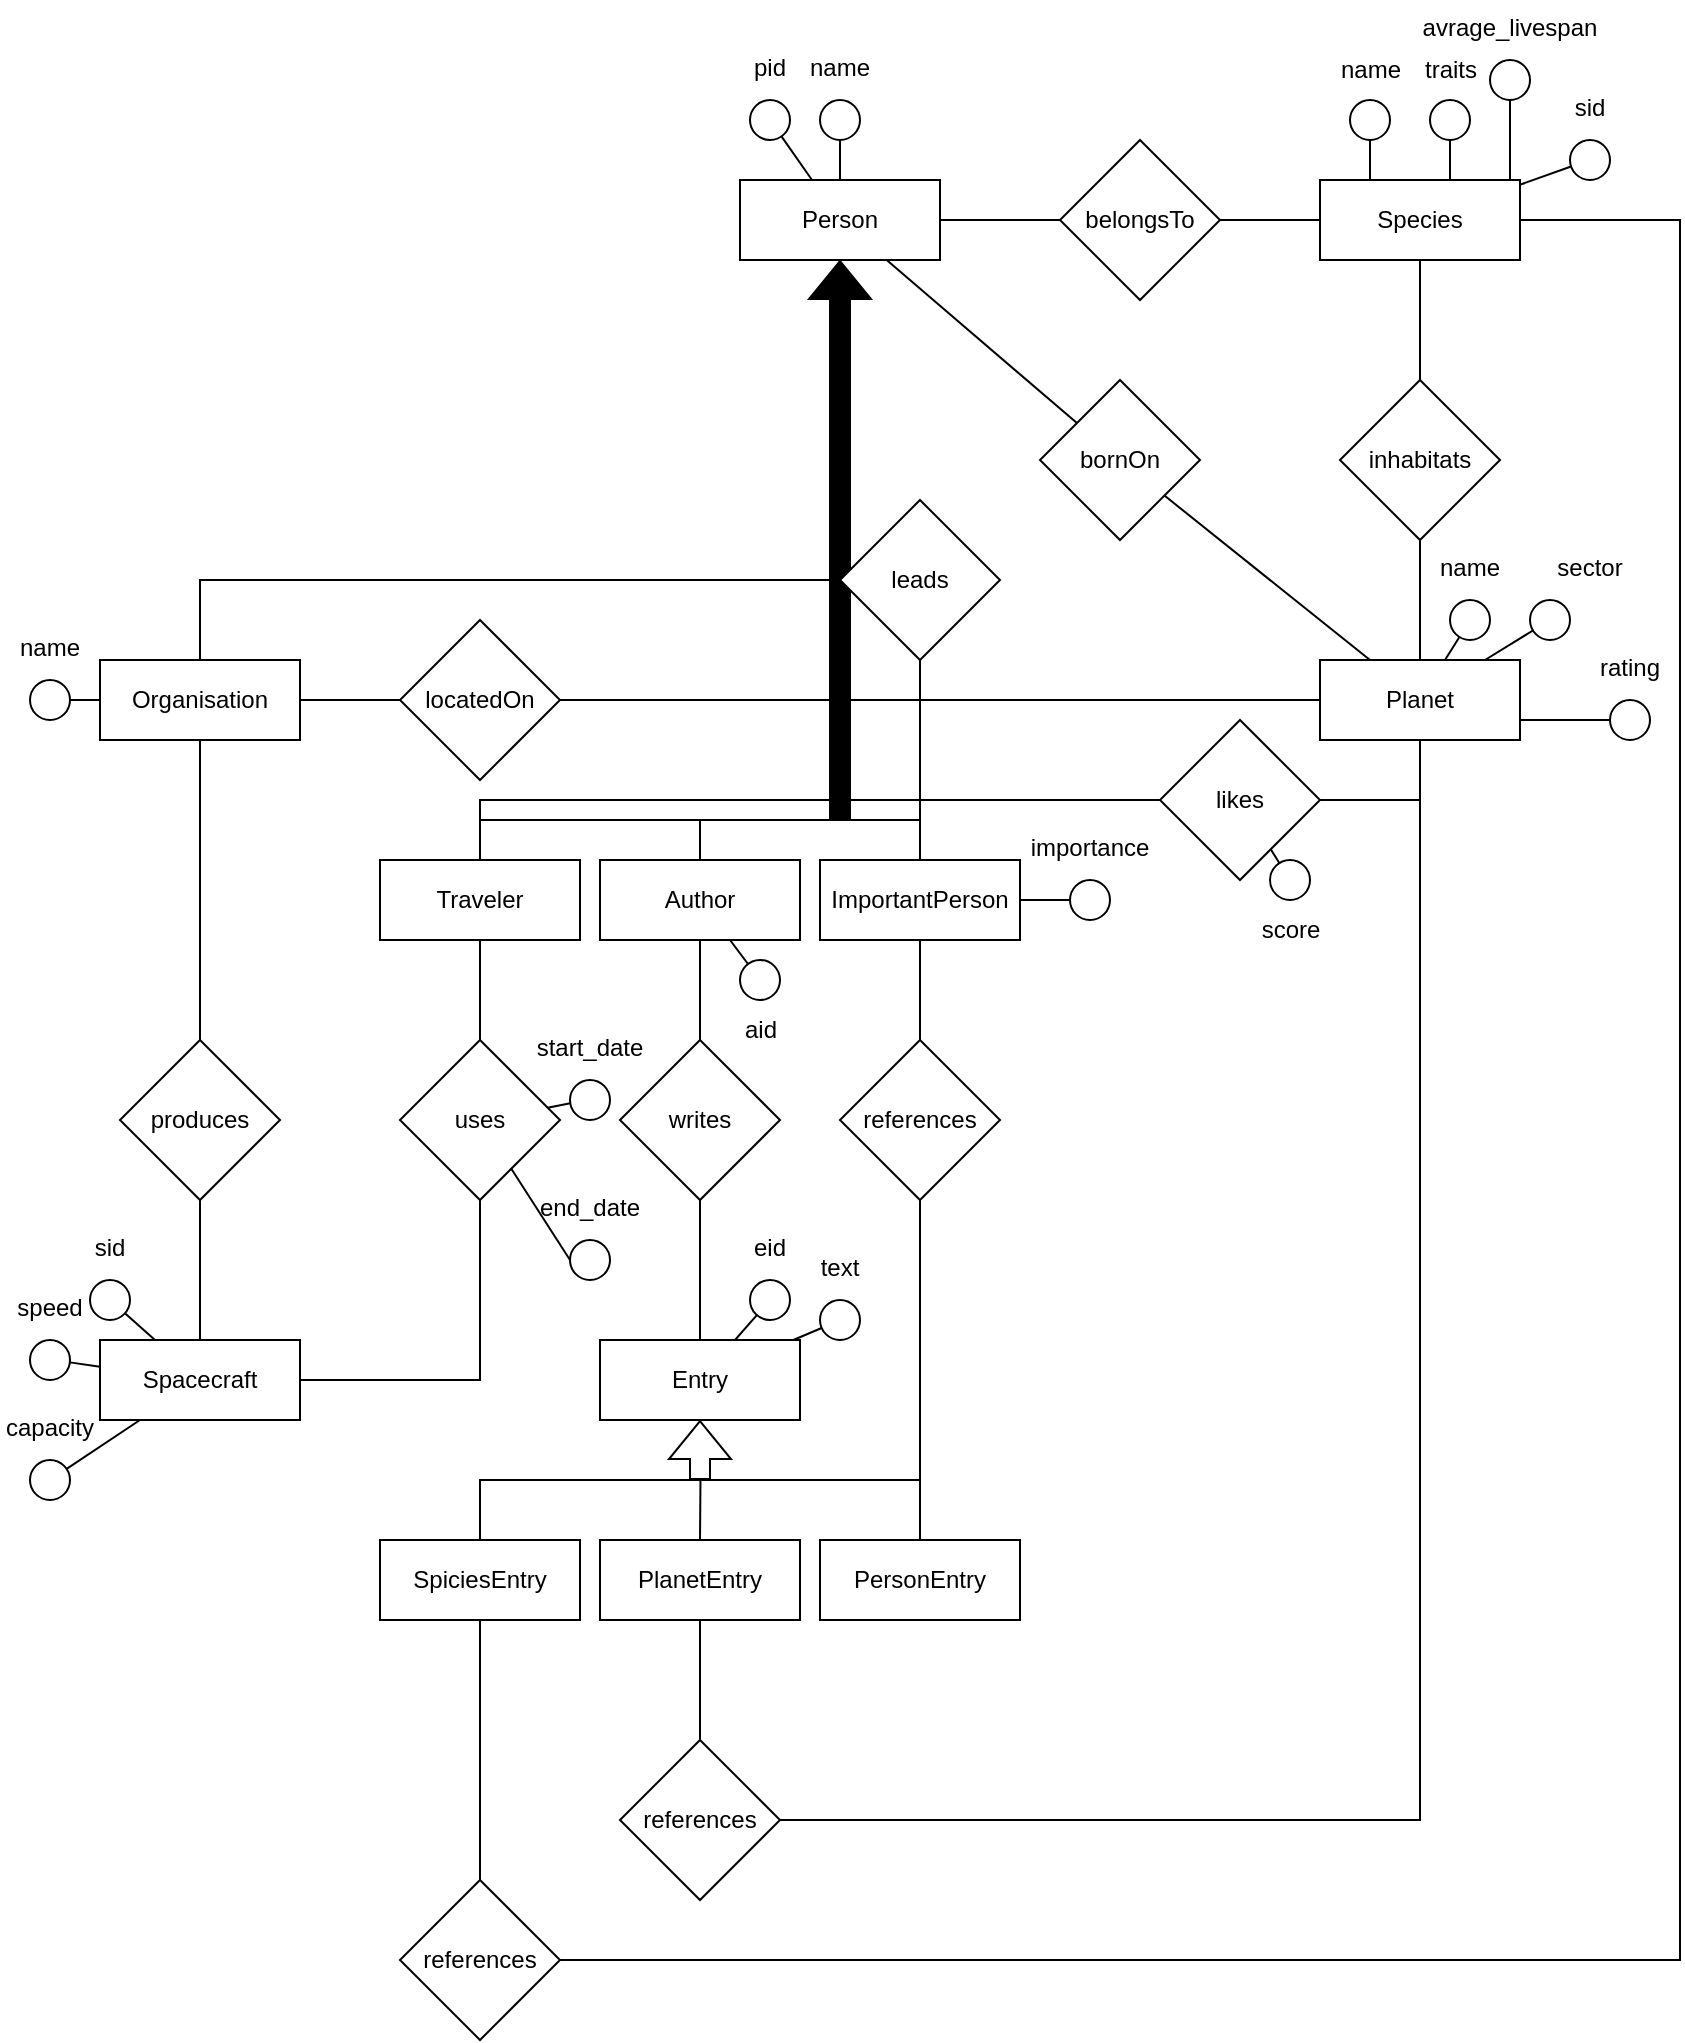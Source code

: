 <mxfile version="24.4.0" type="github">
  <diagram name="Page-1" id="EGjIxekPwjg60Np0V5Q-">
    <mxGraphModel dx="2193" dy="1385" grid="1" gridSize="10" guides="1" tooltips="1" connect="1" arrows="1" fold="1" page="1" pageScale="1" pageWidth="850" pageHeight="1100" math="0" shadow="0">
      <root>
        <mxCell id="0" />
        <mxCell id="1" parent="0" />
        <mxCell id="11CK9iJi00jFI3J6nmtW-14" value="" style="edgeStyle=orthogonalEdgeStyle;rounded=0;orthogonalLoop=1;jettySize=auto;html=1;fontFamily=Helvetica;fontSize=12;fontColor=default;endArrow=none;endFill=0;" edge="1" parent="1" source="11CK9iJi00jFI3J6nmtW-12">
          <mxGeometry relative="1" as="geometry">
            <mxPoint x="220" y="410" as="targetPoint" />
          </mxGeometry>
        </mxCell>
        <mxCell id="11CK9iJi00jFI3J6nmtW-18" value="" style="edgeStyle=orthogonalEdgeStyle;rounded=0;orthogonalLoop=1;jettySize=auto;html=1;fontFamily=Helvetica;fontSize=12;fontColor=default;endArrow=none;endFill=0;" edge="1" parent="1" source="11CK9iJi00jFI3J6nmtW-12" target="11CK9iJi00jFI3J6nmtW-17">
          <mxGeometry relative="1" as="geometry" />
        </mxCell>
        <mxCell id="11CK9iJi00jFI3J6nmtW-87" value="" style="edgeStyle=none;rounded=0;orthogonalLoop=1;jettySize=auto;html=1;strokeColor=default;align=center;verticalAlign=middle;fontFamily=Helvetica;fontSize=12;fontColor=default;labelBackgroundColor=default;endArrow=none;endFill=0;" edge="1" parent="1" source="11CK9iJi00jFI3J6nmtW-12" target="11CK9iJi00jFI3J6nmtW-86">
          <mxGeometry relative="1" as="geometry" />
        </mxCell>
        <mxCell id="11CK9iJi00jFI3J6nmtW-12" value="Person" style="whiteSpace=wrap;html=1;align=center;rounded=0;strokeColor=default;verticalAlign=middle;fontFamily=Helvetica;fontSize=12;fontColor=default;fillColor=default;" vertex="1" parent="1">
          <mxGeometry x="170" y="430" width="100" height="40" as="geometry" />
        </mxCell>
        <mxCell id="11CK9iJi00jFI3J6nmtW-26" value="" style="edgeStyle=orthogonalEdgeStyle;rounded=0;orthogonalLoop=1;jettySize=auto;html=1;fontFamily=Helvetica;fontSize=12;fontColor=default;endArrow=none;endFill=0;" edge="1" parent="1" source="11CK9iJi00jFI3J6nmtW-16" target="11CK9iJi00jFI3J6nmtW-25">
          <mxGeometry relative="1" as="geometry" />
        </mxCell>
        <mxCell id="11CK9iJi00jFI3J6nmtW-16" value="Species" style="whiteSpace=wrap;html=1;align=center;rounded=0;strokeColor=default;verticalAlign=middle;fontFamily=Helvetica;fontSize=12;fontColor=default;fillColor=default;" vertex="1" parent="1">
          <mxGeometry x="460" y="430" width="100" height="40" as="geometry" />
        </mxCell>
        <mxCell id="11CK9iJi00jFI3J6nmtW-19" value="" style="edgeStyle=orthogonalEdgeStyle;rounded=0;orthogonalLoop=1;jettySize=auto;html=1;fontFamily=Helvetica;fontSize=12;fontColor=default;endArrow=none;endFill=0;" edge="1" parent="1" source="11CK9iJi00jFI3J6nmtW-17" target="11CK9iJi00jFI3J6nmtW-16">
          <mxGeometry relative="1" as="geometry" />
        </mxCell>
        <mxCell id="11CK9iJi00jFI3J6nmtW-17" value="belongsTo" style="rhombus;whiteSpace=wrap;html=1;rounded=0;" vertex="1" parent="1">
          <mxGeometry x="330" y="410" width="80" height="80" as="geometry" />
        </mxCell>
        <mxCell id="11CK9iJi00jFI3J6nmtW-20" value="&lt;div&gt;Planet&lt;/div&gt;" style="whiteSpace=wrap;html=1;align=center;rounded=0;strokeColor=default;verticalAlign=middle;fontFamily=Helvetica;fontSize=12;fontColor=default;fillColor=default;" vertex="1" parent="1">
          <mxGeometry x="460" y="670" width="100" height="40" as="geometry" />
        </mxCell>
        <mxCell id="11CK9iJi00jFI3J6nmtW-27" value="" style="edgeStyle=orthogonalEdgeStyle;rounded=0;orthogonalLoop=1;jettySize=auto;html=1;fontFamily=Helvetica;fontSize=12;fontColor=default;endArrow=none;endFill=0;" edge="1" parent="1" source="11CK9iJi00jFI3J6nmtW-25" target="11CK9iJi00jFI3J6nmtW-20">
          <mxGeometry relative="1" as="geometry" />
        </mxCell>
        <mxCell id="11CK9iJi00jFI3J6nmtW-25" value="inhabitats" style="rhombus;whiteSpace=wrap;html=1;rounded=0;" vertex="1" parent="1">
          <mxGeometry x="470" y="530" width="80" height="80" as="geometry" />
        </mxCell>
        <mxCell id="11CK9iJi00jFI3J6nmtW-34" style="edgeStyle=orthogonalEdgeStyle;rounded=0;orthogonalLoop=1;jettySize=auto;html=1;entryX=0.75;entryY=0;entryDx=0;entryDy=0;strokeColor=default;align=center;verticalAlign=middle;fontFamily=Helvetica;fontSize=12;fontColor=default;labelBackgroundColor=default;endArrow=none;endFill=0;" edge="1" parent="1" target="11CK9iJi00jFI3J6nmtW-16">
          <mxGeometry relative="1" as="geometry">
            <mxPoint x="525" y="400" as="sourcePoint" />
            <Array as="points">
              <mxPoint x="525" y="430" />
            </Array>
          </mxGeometry>
        </mxCell>
        <mxCell id="11CK9iJi00jFI3J6nmtW-44" value="" style="group" vertex="1" connectable="0" parent="1">
          <mxGeometry x="460" y="360" width="50" height="50" as="geometry" />
        </mxCell>
        <mxCell id="11CK9iJi00jFI3J6nmtW-41" value="" style="ellipse;whiteSpace=wrap;html=1;aspect=fixed;rounded=0;strokeColor=default;align=center;verticalAlign=middle;fontFamily=Helvetica;fontSize=12;fontColor=default;labelBackgroundColor=default;fillColor=default;" vertex="1" parent="11CK9iJi00jFI3J6nmtW-44">
          <mxGeometry x="15" y="30" width="20" height="20" as="geometry" />
        </mxCell>
        <mxCell id="11CK9iJi00jFI3J6nmtW-43" value="name" style="text;html=1;align=center;verticalAlign=middle;resizable=0;points=[];autosize=1;strokeColor=none;fillColor=none;fontFamily=Helvetica;fontSize=12;fontColor=default;labelBackgroundColor=default;" vertex="1" parent="11CK9iJi00jFI3J6nmtW-44">
          <mxGeometry width="50" height="30" as="geometry" />
        </mxCell>
        <mxCell id="11CK9iJi00jFI3J6nmtW-46" value="" style="group" vertex="1" connectable="0" parent="1">
          <mxGeometry x="500" y="360" width="50" height="50" as="geometry" />
        </mxCell>
        <mxCell id="11CK9iJi00jFI3J6nmtW-47" value="" style="ellipse;whiteSpace=wrap;html=1;aspect=fixed;rounded=0;strokeColor=default;align=center;verticalAlign=middle;fontFamily=Helvetica;fontSize=12;fontColor=default;labelBackgroundColor=default;fillColor=default;" vertex="1" parent="11CK9iJi00jFI3J6nmtW-46">
          <mxGeometry x="15" y="30" width="20" height="20" as="geometry" />
        </mxCell>
        <mxCell id="11CK9iJi00jFI3J6nmtW-48" value="traits" style="text;html=1;align=center;verticalAlign=middle;resizable=0;points=[];autosize=1;strokeColor=none;fillColor=none;fontFamily=Helvetica;fontSize=12;fontColor=default;labelBackgroundColor=default;" vertex="1" parent="11CK9iJi00jFI3J6nmtW-46">
          <mxGeometry width="50" height="30" as="geometry" />
        </mxCell>
        <mxCell id="11CK9iJi00jFI3J6nmtW-57" value="avrage_livespan" style="group" vertex="1" connectable="0" parent="1">
          <mxGeometry x="530" y="340" width="50" height="50" as="geometry" />
        </mxCell>
        <mxCell id="11CK9iJi00jFI3J6nmtW-58" value="" style="ellipse;whiteSpace=wrap;html=1;aspect=fixed;rounded=0;strokeColor=default;align=center;verticalAlign=middle;fontFamily=Helvetica;fontSize=12;fontColor=default;labelBackgroundColor=default;fillColor=default;" vertex="1" parent="11CK9iJi00jFI3J6nmtW-57">
          <mxGeometry x="15" y="30" width="20" height="20" as="geometry" />
        </mxCell>
        <mxCell id="11CK9iJi00jFI3J6nmtW-59" value="" style="edgeStyle=none;rounded=0;orthogonalLoop=1;jettySize=auto;html=1;strokeColor=default;align=center;verticalAlign=middle;fontFamily=Helvetica;fontSize=12;fontColor=default;labelBackgroundColor=default;endArrow=none;endFill=0;entryX=0.25;entryY=0;entryDx=0;entryDy=0;" edge="1" parent="1" source="11CK9iJi00jFI3J6nmtW-41" target="11CK9iJi00jFI3J6nmtW-16">
          <mxGeometry relative="1" as="geometry" />
        </mxCell>
        <mxCell id="11CK9iJi00jFI3J6nmtW-67" style="rounded=0;orthogonalLoop=1;jettySize=auto;html=1;strokeColor=default;align=center;verticalAlign=middle;fontFamily=Helvetica;fontSize=12;fontColor=default;labelBackgroundColor=default;endArrow=none;endFill=0;" edge="1" parent="1" source="11CK9iJi00jFI3J6nmtW-58">
          <mxGeometry relative="1" as="geometry">
            <mxPoint x="555" y="430" as="targetPoint" />
          </mxGeometry>
        </mxCell>
        <mxCell id="11CK9iJi00jFI3J6nmtW-68" value="name" style="group" vertex="1" connectable="0" parent="1">
          <mxGeometry x="195" y="360" width="50" height="50" as="geometry" />
        </mxCell>
        <mxCell id="11CK9iJi00jFI3J6nmtW-69" value="" style="ellipse;whiteSpace=wrap;html=1;aspect=fixed;rounded=0;strokeColor=default;align=center;verticalAlign=middle;fontFamily=Helvetica;fontSize=12;fontColor=default;labelBackgroundColor=default;fillColor=default;" vertex="1" parent="11CK9iJi00jFI3J6nmtW-68">
          <mxGeometry x="15" y="30" width="20" height="20" as="geometry" />
        </mxCell>
        <mxCell id="11CK9iJi00jFI3J6nmtW-71" value="name" style="group" vertex="1" connectable="0" parent="1">
          <mxGeometry x="510" y="610" width="50" height="50" as="geometry" />
        </mxCell>
        <mxCell id="11CK9iJi00jFI3J6nmtW-72" value="" style="ellipse;whiteSpace=wrap;html=1;aspect=fixed;rounded=0;strokeColor=default;align=center;verticalAlign=middle;fontFamily=Helvetica;fontSize=12;fontColor=default;labelBackgroundColor=default;fillColor=default;" vertex="1" parent="11CK9iJi00jFI3J6nmtW-71">
          <mxGeometry x="15" y="30" width="20" height="20" as="geometry" />
        </mxCell>
        <mxCell id="11CK9iJi00jFI3J6nmtW-73" value="" style="edgeStyle=none;rounded=0;orthogonalLoop=1;jettySize=auto;html=1;strokeColor=default;align=center;verticalAlign=middle;fontFamily=Helvetica;fontSize=12;fontColor=default;labelBackgroundColor=default;endArrow=none;endFill=0;" edge="1" parent="1" source="11CK9iJi00jFI3J6nmtW-72" target="11CK9iJi00jFI3J6nmtW-20">
          <mxGeometry relative="1" as="geometry" />
        </mxCell>
        <mxCell id="11CK9iJi00jFI3J6nmtW-74" value="sector" style="group" vertex="1" connectable="0" parent="1">
          <mxGeometry x="550" y="610" width="90" height="100" as="geometry" />
        </mxCell>
        <mxCell id="11CK9iJi00jFI3J6nmtW-75" value="" style="ellipse;whiteSpace=wrap;html=1;aspect=fixed;rounded=0;strokeColor=default;align=center;verticalAlign=middle;fontFamily=Helvetica;fontSize=12;fontColor=default;labelBackgroundColor=default;fillColor=default;" vertex="1" parent="11CK9iJi00jFI3J6nmtW-74">
          <mxGeometry x="15" y="30" width="20" height="20" as="geometry" />
        </mxCell>
        <mxCell id="11CK9iJi00jFI3J6nmtW-83" value="rating" style="group" vertex="1" connectable="0" parent="11CK9iJi00jFI3J6nmtW-74">
          <mxGeometry x="40" y="50" width="50" height="50" as="geometry" />
        </mxCell>
        <mxCell id="11CK9iJi00jFI3J6nmtW-84" value="" style="ellipse;whiteSpace=wrap;html=1;aspect=fixed;rounded=0;strokeColor=default;align=center;verticalAlign=middle;fontFamily=Helvetica;fontSize=12;fontColor=default;labelBackgroundColor=default;fillColor=default;" vertex="1" parent="11CK9iJi00jFI3J6nmtW-83">
          <mxGeometry x="15" y="30" width="20" height="20" as="geometry" />
        </mxCell>
        <mxCell id="11CK9iJi00jFI3J6nmtW-78" style="edgeStyle=none;rounded=0;orthogonalLoop=1;jettySize=auto;html=1;strokeColor=default;align=center;verticalAlign=middle;fontFamily=Helvetica;fontSize=12;fontColor=default;labelBackgroundColor=default;endArrow=none;endFill=0;" edge="1" parent="1" source="11CK9iJi00jFI3J6nmtW-75" target="11CK9iJi00jFI3J6nmtW-20">
          <mxGeometry relative="1" as="geometry" />
        </mxCell>
        <mxCell id="11CK9iJi00jFI3J6nmtW-85" style="edgeStyle=none;rounded=0;orthogonalLoop=1;jettySize=auto;html=1;entryX=1;entryY=0.75;entryDx=0;entryDy=0;strokeColor=default;align=center;verticalAlign=middle;fontFamily=Helvetica;fontSize=12;fontColor=default;labelBackgroundColor=default;endArrow=none;endFill=0;" edge="1" parent="1" source="11CK9iJi00jFI3J6nmtW-84" target="11CK9iJi00jFI3J6nmtW-20">
          <mxGeometry relative="1" as="geometry" />
        </mxCell>
        <mxCell id="11CK9iJi00jFI3J6nmtW-88" style="edgeStyle=none;rounded=0;orthogonalLoop=1;jettySize=auto;html=1;strokeColor=default;align=center;verticalAlign=middle;fontFamily=Helvetica;fontSize=12;fontColor=default;labelBackgroundColor=default;endArrow=none;endFill=0;" edge="1" parent="1" source="11CK9iJi00jFI3J6nmtW-86" target="11CK9iJi00jFI3J6nmtW-20">
          <mxGeometry relative="1" as="geometry" />
        </mxCell>
        <mxCell id="11CK9iJi00jFI3J6nmtW-86" value="bornOn" style="rhombus;whiteSpace=wrap;html=1;rounded=0;" vertex="1" parent="1">
          <mxGeometry x="320" y="530" width="80" height="80" as="geometry" />
        </mxCell>
        <mxCell id="11CK9iJi00jFI3J6nmtW-91" style="edgeStyle=orthogonalEdgeStyle;rounded=0;orthogonalLoop=1;jettySize=auto;html=1;strokeColor=default;align=center;verticalAlign=middle;fontFamily=Helvetica;fontSize=12;fontColor=default;labelBackgroundColor=default;endArrow=none;endFill=0;entryX=0.5;entryY=0;entryDx=0;entryDy=0;exitX=0.5;exitY=0;exitDx=0;exitDy=0;" edge="1" parent="1" source="11CK9iJi00jFI3J6nmtW-89" target="11CK9iJi00jFI3J6nmtW-90">
          <mxGeometry relative="1" as="geometry">
            <mxPoint x="120" y="730" as="targetPoint" />
          </mxGeometry>
        </mxCell>
        <mxCell id="11CK9iJi00jFI3J6nmtW-161" value="" style="edgeStyle=none;rounded=0;orthogonalLoop=1;jettySize=auto;html=1;strokeColor=default;align=center;verticalAlign=middle;fontFamily=Helvetica;fontSize=12;fontColor=default;labelBackgroundColor=default;endArrow=none;endFill=0;" edge="1" parent="1" source="11CK9iJi00jFI3J6nmtW-89" target="11CK9iJi00jFI3J6nmtW-160">
          <mxGeometry relative="1" as="geometry" />
        </mxCell>
        <mxCell id="11CK9iJi00jFI3J6nmtW-89" value="Author" style="whiteSpace=wrap;html=1;align=center;rounded=0;strokeColor=default;verticalAlign=middle;fontFamily=Helvetica;fontSize=12;fontColor=default;fillColor=default;" vertex="1" parent="1">
          <mxGeometry x="100" y="770" width="100" height="40" as="geometry" />
        </mxCell>
        <mxCell id="11CK9iJi00jFI3J6nmtW-149" style="edgeStyle=none;rounded=0;orthogonalLoop=1;jettySize=auto;html=1;strokeColor=default;align=center;verticalAlign=middle;fontFamily=Helvetica;fontSize=12;fontColor=default;labelBackgroundColor=default;endArrow=none;endFill=0;" edge="1" parent="1" source="11CK9iJi00jFI3J6nmtW-90" target="11CK9iJi00jFI3J6nmtW-124">
          <mxGeometry relative="1" as="geometry">
            <Array as="points">
              <mxPoint x="40" y="840" />
            </Array>
          </mxGeometry>
        </mxCell>
        <mxCell id="11CK9iJi00jFI3J6nmtW-216" style="edgeStyle=none;rounded=0;orthogonalLoop=1;jettySize=auto;html=1;strokeColor=default;align=center;verticalAlign=middle;fontFamily=Helvetica;fontSize=12;fontColor=default;labelBackgroundColor=default;endArrow=none;endFill=0;entryX=0;entryY=0.5;entryDx=0;entryDy=0;" edge="1" parent="1" source="11CK9iJi00jFI3J6nmtW-90" target="11CK9iJi00jFI3J6nmtW-217">
          <mxGeometry relative="1" as="geometry">
            <mxPoint x="350" y="850" as="targetPoint" />
            <Array as="points">
              <mxPoint x="40" y="740" />
            </Array>
          </mxGeometry>
        </mxCell>
        <mxCell id="11CK9iJi00jFI3J6nmtW-90" value="&lt;div&gt;Traveler&lt;/div&gt;" style="whiteSpace=wrap;html=1;align=center;rounded=0;strokeColor=default;verticalAlign=middle;fontFamily=Helvetica;fontSize=12;fontColor=default;fillColor=default;" vertex="1" parent="1">
          <mxGeometry x="-10" y="770" width="100" height="40" as="geometry" />
        </mxCell>
        <mxCell id="11CK9iJi00jFI3J6nmtW-93" value="" style="edgeStyle=none;rounded=0;orthogonalLoop=1;jettySize=auto;html=1;strokeColor=default;align=center;verticalAlign=middle;fontFamily=Helvetica;fontSize=12;fontColor=default;labelBackgroundColor=default;endArrow=none;endFill=0;exitX=0.5;exitY=1;exitDx=0;exitDy=0;shape=flexArrow;startArrow=block;fillColor=#000000;" edge="1" parent="1" source="11CK9iJi00jFI3J6nmtW-12">
          <mxGeometry relative="1" as="geometry">
            <mxPoint x="140" y="500" as="sourcePoint" />
            <mxPoint x="220" y="750" as="targetPoint" />
          </mxGeometry>
        </mxCell>
        <mxCell id="11CK9iJi00jFI3J6nmtW-151" style="edgeStyle=none;rounded=0;orthogonalLoop=1;jettySize=auto;html=1;strokeColor=default;align=center;verticalAlign=middle;fontFamily=Helvetica;fontSize=12;fontColor=default;labelBackgroundColor=default;endArrow=none;endFill=0;exitX=0.5;exitY=0;exitDx=0;exitDy=0;" edge="1" parent="1" source="11CK9iJi00jFI3J6nmtW-94">
          <mxGeometry relative="1" as="geometry">
            <mxPoint x="150" y="750" as="targetPoint" />
            <Array as="points">
              <mxPoint x="260" y="750" />
            </Array>
          </mxGeometry>
        </mxCell>
        <mxCell id="11CK9iJi00jFI3J6nmtW-195" value="" style="edgeStyle=none;rounded=0;orthogonalLoop=1;jettySize=auto;html=1;strokeColor=default;align=center;verticalAlign=middle;fontFamily=Helvetica;fontSize=12;fontColor=default;labelBackgroundColor=default;endArrow=none;endFill=0;" edge="1" parent="1" source="11CK9iJi00jFI3J6nmtW-94" target="11CK9iJi00jFI3J6nmtW-194">
          <mxGeometry relative="1" as="geometry" />
        </mxCell>
        <mxCell id="11CK9iJi00jFI3J6nmtW-94" value="ImportantPerson" style="whiteSpace=wrap;html=1;align=center;rounded=0;strokeColor=default;verticalAlign=middle;fontFamily=Helvetica;fontSize=12;fontColor=default;fillColor=default;" vertex="1" parent="1">
          <mxGeometry x="210" y="770" width="100" height="40" as="geometry" />
        </mxCell>
        <mxCell id="11CK9iJi00jFI3J6nmtW-98" value="" style="edgeStyle=none;rounded=0;orthogonalLoop=1;jettySize=auto;html=1;strokeColor=default;align=center;verticalAlign=middle;fontFamily=Helvetica;fontSize=12;fontColor=default;labelBackgroundColor=default;endArrow=none;endFill=0;" edge="1" parent="1" source="11CK9iJi00jFI3J6nmtW-96" target="11CK9iJi00jFI3J6nmtW-97">
          <mxGeometry relative="1" as="geometry" />
        </mxCell>
        <mxCell id="11CK9iJi00jFI3J6nmtW-184" value="" style="edgeStyle=none;rounded=0;orthogonalLoop=1;jettySize=auto;html=1;strokeColor=default;align=center;verticalAlign=middle;fontFamily=Helvetica;fontSize=12;fontColor=default;labelBackgroundColor=default;endArrow=none;endFill=0;" edge="1" parent="1" source="11CK9iJi00jFI3J6nmtW-96" target="11CK9iJi00jFI3J6nmtW-183">
          <mxGeometry relative="1" as="geometry" />
        </mxCell>
        <mxCell id="11CK9iJi00jFI3J6nmtW-186" value="" style="edgeStyle=none;rounded=0;orthogonalLoop=1;jettySize=auto;html=1;strokeColor=default;align=center;verticalAlign=middle;fontFamily=Helvetica;fontSize=12;fontColor=default;labelBackgroundColor=default;endArrow=none;endFill=0;" edge="1" parent="1" source="11CK9iJi00jFI3J6nmtW-96" target="11CK9iJi00jFI3J6nmtW-166">
          <mxGeometry relative="1" as="geometry" />
        </mxCell>
        <mxCell id="11CK9iJi00jFI3J6nmtW-96" value="Organisation" style="whiteSpace=wrap;html=1;align=center;rounded=0;strokeColor=default;verticalAlign=middle;fontFamily=Helvetica;fontSize=12;fontColor=default;fillColor=default;" vertex="1" parent="1">
          <mxGeometry x="-150" y="670" width="100" height="40" as="geometry" />
        </mxCell>
        <mxCell id="11CK9iJi00jFI3J6nmtW-102" value="" style="edgeStyle=none;rounded=0;orthogonalLoop=1;jettySize=auto;html=1;strokeColor=default;align=center;verticalAlign=middle;fontFamily=Helvetica;fontSize=12;fontColor=default;labelBackgroundColor=default;endArrow=none;endFill=0;entryX=0.5;entryY=0;entryDx=0;entryDy=0;" edge="1" parent="1" source="11CK9iJi00jFI3J6nmtW-97" target="11CK9iJi00jFI3J6nmtW-122">
          <mxGeometry relative="1" as="geometry">
            <mxPoint x="190" y="1010" as="targetPoint" />
          </mxGeometry>
        </mxCell>
        <mxCell id="11CK9iJi00jFI3J6nmtW-97" value="produces" style="rhombus;whiteSpace=wrap;html=1;rounded=0;" vertex="1" parent="1">
          <mxGeometry x="-140" y="860" width="80" height="80" as="geometry" />
        </mxCell>
        <mxCell id="11CK9iJi00jFI3J6nmtW-122" value="Spacecraft" style="whiteSpace=wrap;html=1;align=center;rounded=0;strokeColor=default;verticalAlign=middle;fontFamily=Helvetica;fontSize=12;fontColor=default;fillColor=default;" vertex="1" parent="1">
          <mxGeometry x="-150" y="1010" width="100" height="40" as="geometry" />
        </mxCell>
        <mxCell id="11CK9iJi00jFI3J6nmtW-123" value="" style="edgeStyle=none;rounded=0;orthogonalLoop=1;jettySize=auto;html=1;strokeColor=default;align=center;verticalAlign=middle;fontFamily=Helvetica;fontSize=12;fontColor=default;labelBackgroundColor=default;endArrow=none;endFill=0;" edge="1" parent="1" source="11CK9iJi00jFI3J6nmtW-124" target="11CK9iJi00jFI3J6nmtW-122">
          <mxGeometry relative="1" as="geometry">
            <Array as="points">
              <mxPoint x="40" y="1030" />
            </Array>
          </mxGeometry>
        </mxCell>
        <mxCell id="11CK9iJi00jFI3J6nmtW-124" value="uses" style="rhombus;whiteSpace=wrap;html=1;rounded=0;" vertex="1" parent="1">
          <mxGeometry y="860" width="80" height="80" as="geometry" />
        </mxCell>
        <mxCell id="11CK9iJi00jFI3J6nmtW-127" value="start_date" style="group" vertex="1" connectable="0" parent="1">
          <mxGeometry x="70" y="850" width="50" height="50" as="geometry" />
        </mxCell>
        <mxCell id="11CK9iJi00jFI3J6nmtW-128" value="" style="ellipse;whiteSpace=wrap;html=1;aspect=fixed;rounded=0;strokeColor=default;align=center;verticalAlign=middle;fontFamily=Helvetica;fontSize=12;fontColor=default;labelBackgroundColor=default;fillColor=default;" vertex="1" parent="11CK9iJi00jFI3J6nmtW-127">
          <mxGeometry x="15" y="30" width="20" height="20" as="geometry" />
        </mxCell>
        <mxCell id="11CK9iJi00jFI3J6nmtW-129" value="end_date" style="group" vertex="1" connectable="0" parent="1">
          <mxGeometry x="70" y="930" width="50" height="50" as="geometry" />
        </mxCell>
        <mxCell id="11CK9iJi00jFI3J6nmtW-130" value="" style="ellipse;whiteSpace=wrap;html=1;aspect=fixed;rounded=0;strokeColor=default;align=center;verticalAlign=middle;fontFamily=Helvetica;fontSize=12;fontColor=default;labelBackgroundColor=default;fillColor=default;" vertex="1" parent="11CK9iJi00jFI3J6nmtW-129">
          <mxGeometry x="15" y="30" width="20" height="20" as="geometry" />
        </mxCell>
        <mxCell id="11CK9iJi00jFI3J6nmtW-132" style="edgeStyle=none;rounded=0;orthogonalLoop=1;jettySize=auto;html=1;exitX=0;exitY=0.5;exitDx=0;exitDy=0;strokeColor=default;align=center;verticalAlign=middle;fontFamily=Helvetica;fontSize=12;fontColor=default;labelBackgroundColor=default;endArrow=none;endFill=0;" edge="1" parent="1" source="11CK9iJi00jFI3J6nmtW-130" target="11CK9iJi00jFI3J6nmtW-124">
          <mxGeometry relative="1" as="geometry" />
        </mxCell>
        <mxCell id="11CK9iJi00jFI3J6nmtW-153" value="sid" style="group" vertex="1" connectable="0" parent="1">
          <mxGeometry x="570" y="380" width="50" height="50" as="geometry" />
        </mxCell>
        <mxCell id="11CK9iJi00jFI3J6nmtW-154" value="" style="ellipse;whiteSpace=wrap;html=1;aspect=fixed;rounded=0;strokeColor=default;align=center;verticalAlign=middle;fontFamily=Helvetica;fontSize=12;fontColor=default;labelBackgroundColor=default;fillColor=default;" vertex="1" parent="11CK9iJi00jFI3J6nmtW-153">
          <mxGeometry x="15" y="30" width="20" height="20" as="geometry" />
        </mxCell>
        <mxCell id="11CK9iJi00jFI3J6nmtW-156" style="edgeStyle=none;rounded=0;orthogonalLoop=1;jettySize=auto;html=1;strokeColor=default;align=center;verticalAlign=middle;fontFamily=Helvetica;fontSize=12;fontColor=default;labelBackgroundColor=default;endArrow=none;endFill=0;" edge="1" parent="1" source="11CK9iJi00jFI3J6nmtW-154" target="11CK9iJi00jFI3J6nmtW-16">
          <mxGeometry relative="1" as="geometry" />
        </mxCell>
        <mxCell id="11CK9iJi00jFI3J6nmtW-157" value="pid" style="group" vertex="1" connectable="0" parent="1">
          <mxGeometry x="160" y="360" width="50" height="50" as="geometry" />
        </mxCell>
        <mxCell id="11CK9iJi00jFI3J6nmtW-158" value="" style="ellipse;whiteSpace=wrap;html=1;aspect=fixed;rounded=0;strokeColor=default;align=center;verticalAlign=middle;fontFamily=Helvetica;fontSize=12;fontColor=default;labelBackgroundColor=default;fillColor=default;" vertex="1" parent="11CK9iJi00jFI3J6nmtW-157">
          <mxGeometry x="15" y="30" width="20" height="20" as="geometry" />
        </mxCell>
        <mxCell id="11CK9iJi00jFI3J6nmtW-159" value="" style="edgeStyle=none;rounded=0;orthogonalLoop=1;jettySize=auto;html=1;strokeColor=default;align=center;verticalAlign=middle;fontFamily=Helvetica;fontSize=12;fontColor=default;labelBackgroundColor=default;endArrow=none;endFill=0;" edge="1" parent="1" source="11CK9iJi00jFI3J6nmtW-158" target="11CK9iJi00jFI3J6nmtW-12">
          <mxGeometry relative="1" as="geometry" />
        </mxCell>
        <mxCell id="11CK9iJi00jFI3J6nmtW-163" value="" style="edgeStyle=none;rounded=0;orthogonalLoop=1;jettySize=auto;html=1;strokeColor=default;align=center;verticalAlign=middle;fontFamily=Helvetica;fontSize=12;fontColor=default;labelBackgroundColor=default;endArrow=none;endFill=0;" edge="1" parent="1" source="11CK9iJi00jFI3J6nmtW-160" target="11CK9iJi00jFI3J6nmtW-162">
          <mxGeometry relative="1" as="geometry" />
        </mxCell>
        <mxCell id="11CK9iJi00jFI3J6nmtW-160" value="writes" style="rhombus;whiteSpace=wrap;html=1;rounded=0;" vertex="1" parent="1">
          <mxGeometry x="110" y="860" width="80" height="80" as="geometry" />
        </mxCell>
        <mxCell id="11CK9iJi00jFI3J6nmtW-178" style="edgeStyle=none;rounded=0;orthogonalLoop=1;jettySize=auto;html=1;strokeColor=default;align=center;verticalAlign=middle;fontFamily=Helvetica;fontSize=12;fontColor=default;labelBackgroundColor=default;endArrow=none;endFill=0;shape=flexArrow;startArrow=block;" edge="1" parent="1" source="11CK9iJi00jFI3J6nmtW-162">
          <mxGeometry relative="1" as="geometry">
            <mxPoint x="150" y="1080" as="targetPoint" />
          </mxGeometry>
        </mxCell>
        <mxCell id="11CK9iJi00jFI3J6nmtW-162" value="Entry" style="whiteSpace=wrap;html=1;align=center;rounded=0;strokeColor=default;verticalAlign=middle;fontFamily=Helvetica;fontSize=12;fontColor=default;fillColor=default;" vertex="1" parent="1">
          <mxGeometry x="100" y="1010" width="100" height="40" as="geometry" />
        </mxCell>
        <mxCell id="11CK9iJi00jFI3J6nmtW-164" style="edgeStyle=none;rounded=0;orthogonalLoop=1;jettySize=auto;html=1;strokeColor=default;align=center;verticalAlign=middle;fontFamily=Helvetica;fontSize=12;fontColor=default;labelBackgroundColor=default;endArrow=none;endFill=0;" edge="1" parent="1" source="11CK9iJi00jFI3J6nmtW-128" target="11CK9iJi00jFI3J6nmtW-124">
          <mxGeometry relative="1" as="geometry" />
        </mxCell>
        <mxCell id="11CK9iJi00jFI3J6nmtW-165" value="name" style="group" vertex="1" connectable="0" parent="1">
          <mxGeometry x="-200" y="650" width="50" height="50" as="geometry" />
        </mxCell>
        <mxCell id="11CK9iJi00jFI3J6nmtW-166" value="" style="ellipse;whiteSpace=wrap;html=1;aspect=fixed;rounded=0;strokeColor=default;align=center;verticalAlign=middle;fontFamily=Helvetica;fontSize=12;fontColor=default;labelBackgroundColor=default;fillColor=default;" vertex="1" parent="11CK9iJi00jFI3J6nmtW-165">
          <mxGeometry x="15" y="30" width="20" height="20" as="geometry" />
        </mxCell>
        <mxCell id="11CK9iJi00jFI3J6nmtW-210" value="" style="edgeStyle=none;rounded=0;orthogonalLoop=1;jettySize=auto;html=1;strokeColor=default;align=center;verticalAlign=middle;fontFamily=Helvetica;fontSize=12;fontColor=default;labelBackgroundColor=default;endArrow=none;endFill=0;" edge="1" parent="1" source="11CK9iJi00jFI3J6nmtW-171" target="11CK9iJi00jFI3J6nmtW-209">
          <mxGeometry relative="1" as="geometry" />
        </mxCell>
        <mxCell id="11CK9iJi00jFI3J6nmtW-171" value="SpiciesEntry" style="whiteSpace=wrap;html=1;align=center;rounded=0;strokeColor=default;verticalAlign=middle;fontFamily=Helvetica;fontSize=12;fontColor=default;fillColor=default;" vertex="1" parent="1">
          <mxGeometry x="-10" y="1110" width="100" height="40" as="geometry" />
        </mxCell>
        <mxCell id="11CK9iJi00jFI3J6nmtW-176" style="edgeStyle=none;rounded=0;orthogonalLoop=1;jettySize=auto;html=1;exitX=0.5;exitY=0;exitDx=0;exitDy=0;strokeColor=default;align=center;verticalAlign=middle;fontFamily=Helvetica;fontSize=12;fontColor=default;labelBackgroundColor=default;endArrow=none;endFill=0;" edge="1" parent="1" source="11CK9iJi00jFI3J6nmtW-172">
          <mxGeometry relative="1" as="geometry">
            <mxPoint x="150.235" y="1080" as="targetPoint" />
          </mxGeometry>
        </mxCell>
        <mxCell id="11CK9iJi00jFI3J6nmtW-207" value="" style="edgeStyle=none;rounded=0;orthogonalLoop=1;jettySize=auto;html=1;strokeColor=default;align=center;verticalAlign=middle;fontFamily=Helvetica;fontSize=12;fontColor=default;labelBackgroundColor=default;endArrow=none;endFill=0;" edge="1" parent="1" source="11CK9iJi00jFI3J6nmtW-172" target="11CK9iJi00jFI3J6nmtW-206">
          <mxGeometry relative="1" as="geometry" />
        </mxCell>
        <mxCell id="11CK9iJi00jFI3J6nmtW-172" value="PlanetEntry" style="whiteSpace=wrap;html=1;align=center;rounded=0;strokeColor=default;verticalAlign=middle;fontFamily=Helvetica;fontSize=12;fontColor=default;fillColor=default;" vertex="1" parent="1">
          <mxGeometry x="100" y="1110" width="100" height="40" as="geometry" />
        </mxCell>
        <mxCell id="11CK9iJi00jFI3J6nmtW-204" style="edgeStyle=none;rounded=0;orthogonalLoop=1;jettySize=auto;html=1;strokeColor=default;align=center;verticalAlign=middle;fontFamily=Helvetica;fontSize=12;fontColor=default;labelBackgroundColor=default;endArrow=none;endFill=0;" edge="1" parent="1" source="11CK9iJi00jFI3J6nmtW-173" target="11CK9iJi00jFI3J6nmtW-203">
          <mxGeometry relative="1" as="geometry" />
        </mxCell>
        <mxCell id="11CK9iJi00jFI3J6nmtW-173" value="PersonEntry" style="whiteSpace=wrap;html=1;align=center;rounded=0;strokeColor=default;verticalAlign=middle;fontFamily=Helvetica;fontSize=12;fontColor=default;fillColor=default;" vertex="1" parent="1">
          <mxGeometry x="210" y="1110" width="100" height="40" as="geometry" />
        </mxCell>
        <mxCell id="11CK9iJi00jFI3J6nmtW-175" style="edgeStyle=none;rounded=0;orthogonalLoop=1;jettySize=auto;html=1;exitX=0.5;exitY=0;exitDx=0;exitDy=0;entryX=0.5;entryY=0;entryDx=0;entryDy=0;strokeColor=default;align=center;verticalAlign=middle;fontFamily=Helvetica;fontSize=12;fontColor=default;labelBackgroundColor=default;endArrow=none;endFill=0;" edge="1" parent="1" source="11CK9iJi00jFI3J6nmtW-171" target="11CK9iJi00jFI3J6nmtW-173">
          <mxGeometry relative="1" as="geometry">
            <mxPoint x="-70" y="1110" as="sourcePoint" />
            <Array as="points">
              <mxPoint x="40" y="1080" />
              <mxPoint x="260" y="1080" />
            </Array>
          </mxGeometry>
        </mxCell>
        <mxCell id="11CK9iJi00jFI3J6nmtW-187" style="edgeStyle=none;rounded=0;orthogonalLoop=1;jettySize=auto;html=1;strokeColor=default;align=center;verticalAlign=middle;fontFamily=Helvetica;fontSize=12;fontColor=default;labelBackgroundColor=default;endArrow=none;endFill=0;" edge="1" parent="1" source="11CK9iJi00jFI3J6nmtW-183" target="11CK9iJi00jFI3J6nmtW-20">
          <mxGeometry relative="1" as="geometry" />
        </mxCell>
        <mxCell id="11CK9iJi00jFI3J6nmtW-183" value="locatedOn" style="rhombus;whiteSpace=wrap;html=1;rounded=0;" vertex="1" parent="1">
          <mxGeometry y="650" width="80" height="80" as="geometry" />
        </mxCell>
        <mxCell id="11CK9iJi00jFI3J6nmtW-188" value="eid" style="group" vertex="1" connectable="0" parent="1">
          <mxGeometry x="160" y="950" width="50" height="50" as="geometry" />
        </mxCell>
        <mxCell id="11CK9iJi00jFI3J6nmtW-189" value="" style="ellipse;whiteSpace=wrap;html=1;aspect=fixed;rounded=0;strokeColor=default;align=center;verticalAlign=middle;fontFamily=Helvetica;fontSize=12;fontColor=default;labelBackgroundColor=default;fillColor=default;" vertex="1" parent="11CK9iJi00jFI3J6nmtW-188">
          <mxGeometry x="15" y="30" width="20" height="20" as="geometry" />
        </mxCell>
        <mxCell id="11CK9iJi00jFI3J6nmtW-190" value="" style="edgeStyle=none;rounded=0;orthogonalLoop=1;jettySize=auto;html=1;strokeColor=default;align=center;verticalAlign=middle;fontFamily=Helvetica;fontSize=12;fontColor=default;labelBackgroundColor=default;endArrow=none;endFill=0;" edge="1" parent="1" source="11CK9iJi00jFI3J6nmtW-189" target="11CK9iJi00jFI3J6nmtW-162">
          <mxGeometry relative="1" as="geometry" />
        </mxCell>
        <mxCell id="11CK9iJi00jFI3J6nmtW-191" value="text" style="group" vertex="1" connectable="0" parent="1">
          <mxGeometry x="195" y="960" width="50" height="50" as="geometry" />
        </mxCell>
        <mxCell id="11CK9iJi00jFI3J6nmtW-192" value="" style="ellipse;whiteSpace=wrap;html=1;aspect=fixed;rounded=0;strokeColor=default;align=center;verticalAlign=middle;fontFamily=Helvetica;fontSize=12;fontColor=default;labelBackgroundColor=default;fillColor=default;" vertex="1" parent="11CK9iJi00jFI3J6nmtW-191">
          <mxGeometry x="15" y="30" width="20" height="20" as="geometry" />
        </mxCell>
        <mxCell id="11CK9iJi00jFI3J6nmtW-193" style="edgeStyle=none;rounded=0;orthogonalLoop=1;jettySize=auto;html=1;strokeColor=default;align=center;verticalAlign=middle;fontFamily=Helvetica;fontSize=12;fontColor=default;labelBackgroundColor=default;endArrow=none;endFill=0;" edge="1" parent="1" source="11CK9iJi00jFI3J6nmtW-192" target="11CK9iJi00jFI3J6nmtW-162">
          <mxGeometry relative="1" as="geometry" />
        </mxCell>
        <mxCell id="11CK9iJi00jFI3J6nmtW-196" style="edgeStyle=none;rounded=0;orthogonalLoop=1;jettySize=auto;html=1;entryX=0.5;entryY=0;entryDx=0;entryDy=0;strokeColor=default;align=center;verticalAlign=middle;fontFamily=Helvetica;fontSize=12;fontColor=default;labelBackgroundColor=default;endArrow=none;endFill=0;" edge="1" parent="1" source="11CK9iJi00jFI3J6nmtW-194" target="11CK9iJi00jFI3J6nmtW-96">
          <mxGeometry relative="1" as="geometry">
            <Array as="points">
              <mxPoint x="-100" y="630" />
            </Array>
          </mxGeometry>
        </mxCell>
        <mxCell id="11CK9iJi00jFI3J6nmtW-194" value="leads" style="rhombus;whiteSpace=wrap;html=1;rounded=0;" vertex="1" parent="1">
          <mxGeometry x="220" y="590" width="80" height="80" as="geometry" />
        </mxCell>
        <mxCell id="11CK9iJi00jFI3J6nmtW-198" value="importance" style="group" vertex="1" connectable="0" parent="1">
          <mxGeometry x="320" y="750" width="50" height="50" as="geometry" />
        </mxCell>
        <mxCell id="11CK9iJi00jFI3J6nmtW-199" value="" style="ellipse;whiteSpace=wrap;html=1;aspect=fixed;rounded=0;strokeColor=default;align=center;verticalAlign=middle;fontFamily=Helvetica;fontSize=12;fontColor=default;labelBackgroundColor=default;fillColor=default;" vertex="1" parent="11CK9iJi00jFI3J6nmtW-198">
          <mxGeometry x="15" y="30" width="20" height="20" as="geometry" />
        </mxCell>
        <mxCell id="11CK9iJi00jFI3J6nmtW-200" value="" style="edgeStyle=none;rounded=0;orthogonalLoop=1;jettySize=auto;html=1;strokeColor=default;align=center;verticalAlign=middle;fontFamily=Helvetica;fontSize=12;fontColor=default;labelBackgroundColor=default;endArrow=none;endFill=0;" edge="1" parent="1" source="11CK9iJi00jFI3J6nmtW-199" target="11CK9iJi00jFI3J6nmtW-94">
          <mxGeometry relative="1" as="geometry" />
        </mxCell>
        <mxCell id="11CK9iJi00jFI3J6nmtW-205" style="edgeStyle=none;rounded=0;orthogonalLoop=1;jettySize=auto;html=1;strokeColor=default;align=center;verticalAlign=middle;fontFamily=Helvetica;fontSize=12;fontColor=default;labelBackgroundColor=default;endArrow=none;endFill=0;" edge="1" parent="1" source="11CK9iJi00jFI3J6nmtW-203" target="11CK9iJi00jFI3J6nmtW-94">
          <mxGeometry relative="1" as="geometry" />
        </mxCell>
        <mxCell id="11CK9iJi00jFI3J6nmtW-203" value="references" style="rhombus;whiteSpace=wrap;html=1;rounded=0;" vertex="1" parent="1">
          <mxGeometry x="220" y="860" width="80" height="80" as="geometry" />
        </mxCell>
        <mxCell id="11CK9iJi00jFI3J6nmtW-208" style="edgeStyle=none;rounded=0;orthogonalLoop=1;jettySize=auto;html=1;strokeColor=default;align=center;verticalAlign=middle;fontFamily=Helvetica;fontSize=12;fontColor=default;labelBackgroundColor=default;endArrow=none;endFill=0;" edge="1" parent="1" source="11CK9iJi00jFI3J6nmtW-206" target="11CK9iJi00jFI3J6nmtW-20">
          <mxGeometry relative="1" as="geometry">
            <Array as="points">
              <mxPoint x="510" y="1250" />
            </Array>
          </mxGeometry>
        </mxCell>
        <mxCell id="11CK9iJi00jFI3J6nmtW-206" value="references" style="rhombus;whiteSpace=wrap;html=1;rounded=0;" vertex="1" parent="1">
          <mxGeometry x="110" y="1210" width="80" height="80" as="geometry" />
        </mxCell>
        <mxCell id="11CK9iJi00jFI3J6nmtW-211" style="edgeStyle=none;rounded=0;orthogonalLoop=1;jettySize=auto;html=1;strokeColor=default;align=center;verticalAlign=middle;fontFamily=Helvetica;fontSize=12;fontColor=default;labelBackgroundColor=default;endArrow=none;endFill=0;" edge="1" parent="1" source="11CK9iJi00jFI3J6nmtW-209" target="11CK9iJi00jFI3J6nmtW-16">
          <mxGeometry relative="1" as="geometry">
            <mxPoint x="650.0" y="940" as="targetPoint" />
            <Array as="points">
              <mxPoint x="640" y="1320" />
              <mxPoint x="640" y="450" />
            </Array>
          </mxGeometry>
        </mxCell>
        <mxCell id="11CK9iJi00jFI3J6nmtW-209" value="references" style="rhombus;whiteSpace=wrap;html=1;rounded=0;" vertex="1" parent="1">
          <mxGeometry y="1280" width="80" height="80" as="geometry" />
        </mxCell>
        <mxCell id="11CK9iJi00jFI3J6nmtW-214" style="edgeStyle=none;rounded=0;orthogonalLoop=1;jettySize=auto;html=1;strokeColor=default;align=center;verticalAlign=middle;fontFamily=Helvetica;fontSize=12;fontColor=default;labelBackgroundColor=default;endArrow=none;endFill=0;" edge="1" parent="1" source="11CK9iJi00jFI3J6nmtW-213" target="11CK9iJi00jFI3J6nmtW-89">
          <mxGeometry relative="1" as="geometry" />
        </mxCell>
        <mxCell id="11CK9iJi00jFI3J6nmtW-213" value="" style="ellipse;whiteSpace=wrap;html=1;aspect=fixed;rounded=0;strokeColor=default;align=center;verticalAlign=middle;fontFamily=Helvetica;fontSize=12;fontColor=default;labelBackgroundColor=default;fillColor=default;" vertex="1" parent="1">
          <mxGeometry x="170" y="820" width="20" height="20" as="geometry" />
        </mxCell>
        <mxCell id="11CK9iJi00jFI3J6nmtW-215" value="aid" style="text;html=1;align=center;verticalAlign=middle;resizable=0;points=[];autosize=1;strokeColor=none;fillColor=none;fontFamily=Helvetica;fontSize=12;fontColor=default;labelBackgroundColor=default;" vertex="1" parent="1">
          <mxGeometry x="160" y="840" width="40" height="30" as="geometry" />
        </mxCell>
        <mxCell id="11CK9iJi00jFI3J6nmtW-218" style="edgeStyle=none;rounded=0;orthogonalLoop=1;jettySize=auto;html=1;strokeColor=default;align=center;verticalAlign=middle;fontFamily=Helvetica;fontSize=12;fontColor=default;labelBackgroundColor=default;endArrow=none;endFill=0;" edge="1" parent="1" source="11CK9iJi00jFI3J6nmtW-217" target="11CK9iJi00jFI3J6nmtW-20">
          <mxGeometry relative="1" as="geometry">
            <Array as="points">
              <mxPoint x="510" y="740" />
            </Array>
          </mxGeometry>
        </mxCell>
        <mxCell id="11CK9iJi00jFI3J6nmtW-217" value="likes" style="rhombus;whiteSpace=wrap;html=1;rounded=0;" vertex="1" parent="1">
          <mxGeometry x="380" y="700" width="80" height="80" as="geometry" />
        </mxCell>
        <mxCell id="11CK9iJi00jFI3J6nmtW-221" style="edgeStyle=none;rounded=0;orthogonalLoop=1;jettySize=auto;html=1;strokeColor=default;align=center;verticalAlign=middle;fontFamily=Helvetica;fontSize=12;fontColor=default;labelBackgroundColor=default;endArrow=none;endFill=0;" edge="1" parent="1" source="11CK9iJi00jFI3J6nmtW-219" target="11CK9iJi00jFI3J6nmtW-217">
          <mxGeometry relative="1" as="geometry" />
        </mxCell>
        <mxCell id="11CK9iJi00jFI3J6nmtW-219" value="" style="ellipse;whiteSpace=wrap;html=1;aspect=fixed;rounded=0;strokeColor=default;align=center;verticalAlign=middle;fontFamily=Helvetica;fontSize=12;fontColor=default;labelBackgroundColor=default;fillColor=default;" vertex="1" parent="1">
          <mxGeometry x="435" y="770" width="20" height="20" as="geometry" />
        </mxCell>
        <mxCell id="11CK9iJi00jFI3J6nmtW-220" value="score" style="text;html=1;align=center;verticalAlign=middle;resizable=0;points=[];autosize=1;strokeColor=none;fillColor=none;fontFamily=Helvetica;fontSize=12;fontColor=default;labelBackgroundColor=default;" vertex="1" parent="1">
          <mxGeometry x="420" y="790" width="50" height="30" as="geometry" />
        </mxCell>
        <mxCell id="11CK9iJi00jFI3J6nmtW-222" value="sid" style="group" vertex="1" connectable="0" parent="1">
          <mxGeometry x="-170" y="950" width="50" height="50" as="geometry" />
        </mxCell>
        <mxCell id="11CK9iJi00jFI3J6nmtW-223" value="" style="ellipse;whiteSpace=wrap;html=1;aspect=fixed;rounded=0;strokeColor=default;align=center;verticalAlign=middle;fontFamily=Helvetica;fontSize=12;fontColor=default;labelBackgroundColor=default;fillColor=default;" vertex="1" parent="11CK9iJi00jFI3J6nmtW-222">
          <mxGeometry x="15" y="30" width="20" height="20" as="geometry" />
        </mxCell>
        <mxCell id="11CK9iJi00jFI3J6nmtW-224" style="edgeStyle=none;rounded=0;orthogonalLoop=1;jettySize=auto;html=1;strokeColor=default;align=center;verticalAlign=middle;fontFamily=Helvetica;fontSize=12;fontColor=default;labelBackgroundColor=default;endArrow=none;endFill=0;" edge="1" parent="1" source="11CK9iJi00jFI3J6nmtW-223" target="11CK9iJi00jFI3J6nmtW-122">
          <mxGeometry relative="1" as="geometry" />
        </mxCell>
        <mxCell id="11CK9iJi00jFI3J6nmtW-225" value="speed" style="group" vertex="1" connectable="0" parent="1">
          <mxGeometry x="-200" y="980" width="50" height="50" as="geometry" />
        </mxCell>
        <mxCell id="11CK9iJi00jFI3J6nmtW-226" value="" style="ellipse;whiteSpace=wrap;html=1;aspect=fixed;rounded=0;strokeColor=default;align=center;verticalAlign=middle;fontFamily=Helvetica;fontSize=12;fontColor=default;labelBackgroundColor=default;fillColor=default;" vertex="1" parent="11CK9iJi00jFI3J6nmtW-225">
          <mxGeometry x="15" y="30" width="20" height="20" as="geometry" />
        </mxCell>
        <mxCell id="11CK9iJi00jFI3J6nmtW-227" style="edgeStyle=none;rounded=0;orthogonalLoop=1;jettySize=auto;html=1;strokeColor=default;align=center;verticalAlign=middle;fontFamily=Helvetica;fontSize=12;fontColor=default;labelBackgroundColor=default;endArrow=none;endFill=0;" edge="1" parent="1" source="11CK9iJi00jFI3J6nmtW-226" target="11CK9iJi00jFI3J6nmtW-122">
          <mxGeometry relative="1" as="geometry" />
        </mxCell>
        <mxCell id="11CK9iJi00jFI3J6nmtW-228" value="capacity" style="group" vertex="1" connectable="0" parent="1">
          <mxGeometry x="-200" y="1040" width="50" height="50" as="geometry" />
        </mxCell>
        <mxCell id="11CK9iJi00jFI3J6nmtW-229" value="" style="ellipse;whiteSpace=wrap;html=1;aspect=fixed;rounded=0;strokeColor=default;align=center;verticalAlign=middle;fontFamily=Helvetica;fontSize=12;fontColor=default;labelBackgroundColor=default;fillColor=default;" vertex="1" parent="11CK9iJi00jFI3J6nmtW-228">
          <mxGeometry x="15" y="30" width="20" height="20" as="geometry" />
        </mxCell>
        <mxCell id="11CK9iJi00jFI3J6nmtW-230" style="edgeStyle=none;rounded=0;orthogonalLoop=1;jettySize=auto;html=1;strokeColor=default;align=center;verticalAlign=middle;fontFamily=Helvetica;fontSize=12;fontColor=default;labelBackgroundColor=default;endArrow=none;endFill=0;" edge="1" parent="1" source="11CK9iJi00jFI3J6nmtW-229" target="11CK9iJi00jFI3J6nmtW-122">
          <mxGeometry relative="1" as="geometry" />
        </mxCell>
      </root>
    </mxGraphModel>
  </diagram>
</mxfile>
